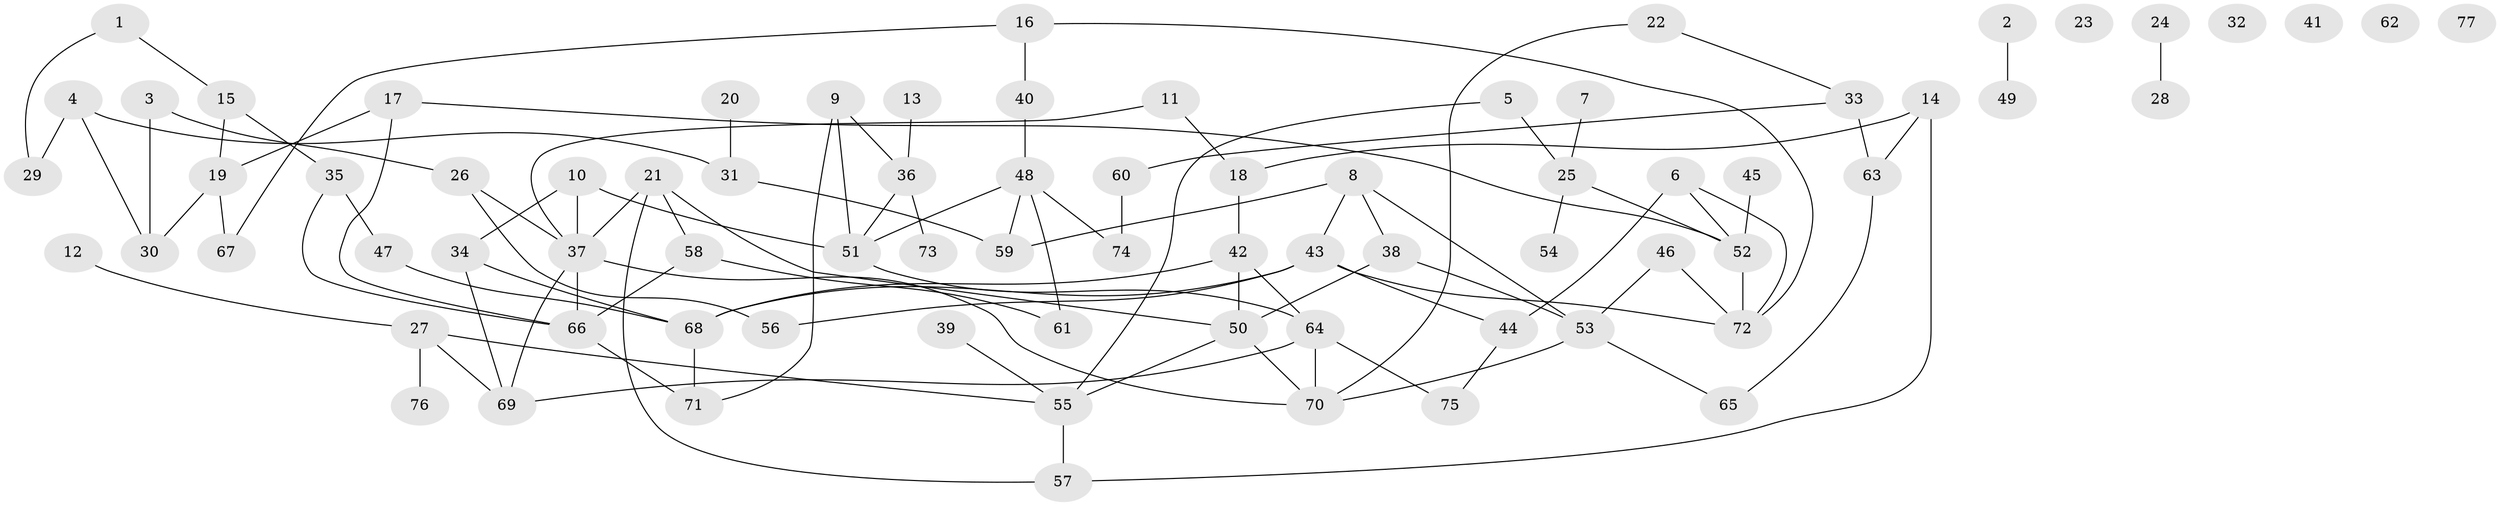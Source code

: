 // coarse degree distribution, {1: 0.1, 3: 0.1, 0: 0.23333333333333334, 4: 0.2, 2: 0.13333333333333333, 6: 0.1, 5: 0.1, 7: 0.03333333333333333}
// Generated by graph-tools (version 1.1) at 2025/43/03/04/25 21:43:16]
// undirected, 77 vertices, 105 edges
graph export_dot {
graph [start="1"]
  node [color=gray90,style=filled];
  1;
  2;
  3;
  4;
  5;
  6;
  7;
  8;
  9;
  10;
  11;
  12;
  13;
  14;
  15;
  16;
  17;
  18;
  19;
  20;
  21;
  22;
  23;
  24;
  25;
  26;
  27;
  28;
  29;
  30;
  31;
  32;
  33;
  34;
  35;
  36;
  37;
  38;
  39;
  40;
  41;
  42;
  43;
  44;
  45;
  46;
  47;
  48;
  49;
  50;
  51;
  52;
  53;
  54;
  55;
  56;
  57;
  58;
  59;
  60;
  61;
  62;
  63;
  64;
  65;
  66;
  67;
  68;
  69;
  70;
  71;
  72;
  73;
  74;
  75;
  76;
  77;
  1 -- 15;
  1 -- 29;
  2 -- 49;
  3 -- 26;
  3 -- 30;
  4 -- 29;
  4 -- 30;
  4 -- 31;
  5 -- 25;
  5 -- 55;
  6 -- 44;
  6 -- 52;
  6 -- 72;
  7 -- 25;
  8 -- 38;
  8 -- 43;
  8 -- 53;
  8 -- 59;
  9 -- 36;
  9 -- 51;
  9 -- 71;
  10 -- 34;
  10 -- 37;
  10 -- 51;
  11 -- 18;
  11 -- 37;
  12 -- 27;
  13 -- 36;
  14 -- 18;
  14 -- 57;
  14 -- 63;
  15 -- 19;
  15 -- 35;
  16 -- 40;
  16 -- 67;
  16 -- 72;
  17 -- 19;
  17 -- 52;
  17 -- 66;
  18 -- 42;
  19 -- 30;
  19 -- 67;
  20 -- 31;
  21 -- 37;
  21 -- 50;
  21 -- 57;
  21 -- 58;
  22 -- 33;
  22 -- 70;
  24 -- 28;
  25 -- 52;
  25 -- 54;
  26 -- 37;
  26 -- 56;
  27 -- 55;
  27 -- 69;
  27 -- 76;
  31 -- 59;
  33 -- 60;
  33 -- 63;
  34 -- 68;
  34 -- 69;
  35 -- 47;
  35 -- 66;
  36 -- 51;
  36 -- 73;
  37 -- 66;
  37 -- 69;
  37 -- 70;
  38 -- 50;
  38 -- 53;
  39 -- 55;
  40 -- 48;
  42 -- 50;
  42 -- 64;
  42 -- 68;
  43 -- 44;
  43 -- 56;
  43 -- 68;
  43 -- 72;
  44 -- 75;
  45 -- 52;
  46 -- 53;
  46 -- 72;
  47 -- 68;
  48 -- 51;
  48 -- 59;
  48 -- 61;
  48 -- 74;
  50 -- 55;
  50 -- 70;
  51 -- 64;
  52 -- 72;
  53 -- 65;
  53 -- 70;
  55 -- 57;
  58 -- 61;
  58 -- 66;
  60 -- 74;
  63 -- 65;
  64 -- 69;
  64 -- 70;
  64 -- 75;
  66 -- 71;
  68 -- 71;
}
